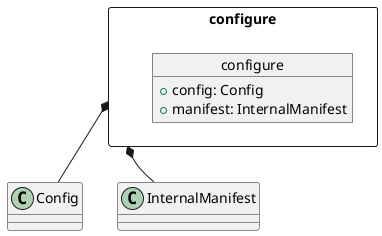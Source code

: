 @startuml
package configure <<Rectangle>> {

    object configure {
        +config: Config
        +manifest: InternalManifest

    }
}

configure *-- Config
configure *-- InternalManifest

@enduml

